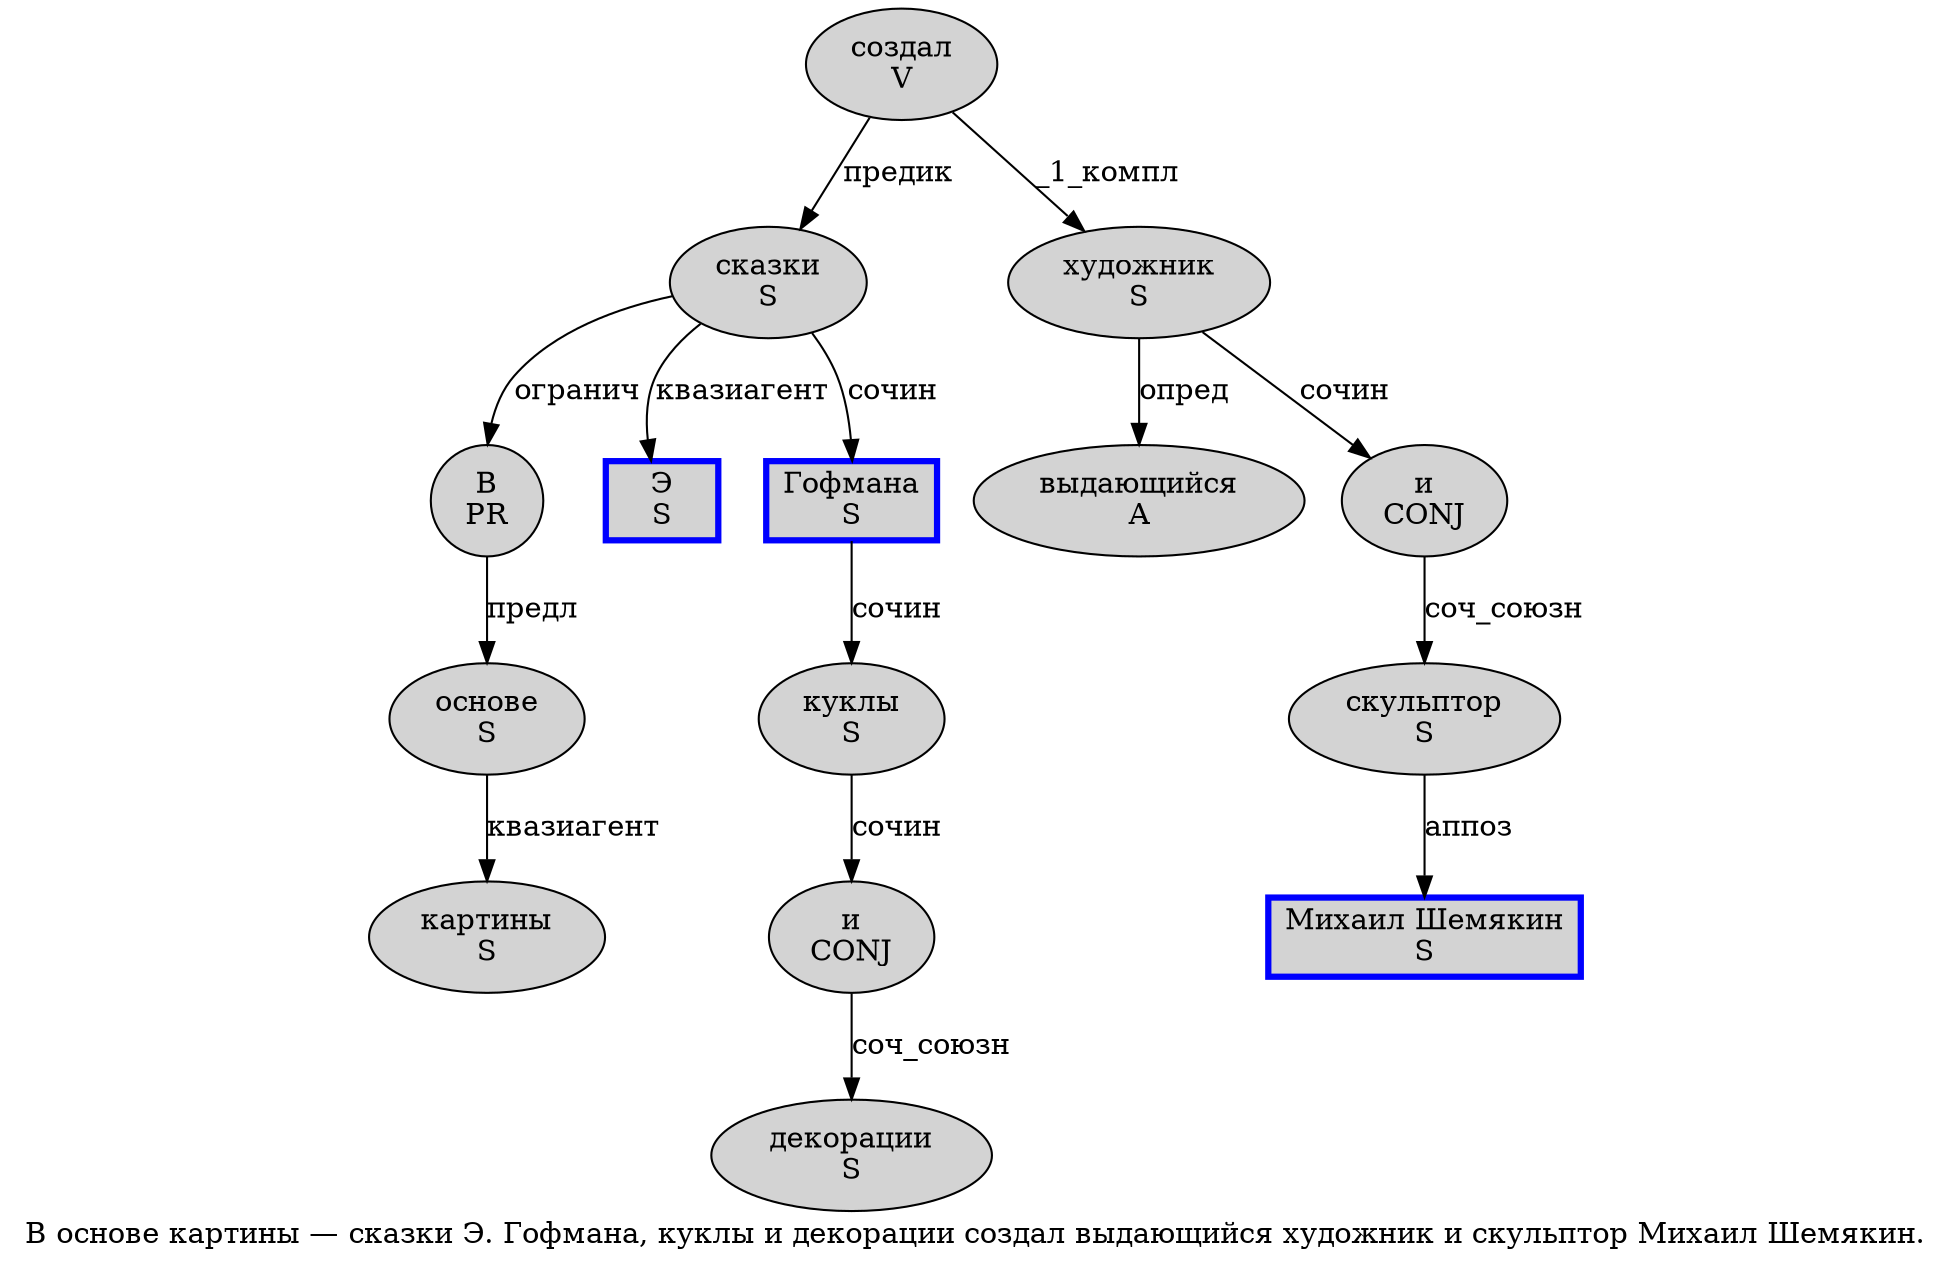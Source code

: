 digraph SENTENCE_1458 {
	graph [label="В основе картины — сказки Э. Гофмана, куклы и декорации создал выдающийся художник и скульптор Михаил Шемякин."]
	node [style=filled]
		0 [label="В
PR" color="" fillcolor=lightgray penwidth=1 shape=ellipse]
		1 [label="основе
S" color="" fillcolor=lightgray penwidth=1 shape=ellipse]
		2 [label="картины
S" color="" fillcolor=lightgray penwidth=1 shape=ellipse]
		4 [label="сказки
S" color="" fillcolor=lightgray penwidth=1 shape=ellipse]
		5 [label="Э
S" color=blue fillcolor=lightgray penwidth=3 shape=box]
		7 [label="Гофмана
S" color=blue fillcolor=lightgray penwidth=3 shape=box]
		9 [label="куклы
S" color="" fillcolor=lightgray penwidth=1 shape=ellipse]
		10 [label="и
CONJ" color="" fillcolor=lightgray penwidth=1 shape=ellipse]
		11 [label="декорации
S" color="" fillcolor=lightgray penwidth=1 shape=ellipse]
		12 [label="создал
V" color="" fillcolor=lightgray penwidth=1 shape=ellipse]
		13 [label="выдающийся
A" color="" fillcolor=lightgray penwidth=1 shape=ellipse]
		14 [label="художник
S" color="" fillcolor=lightgray penwidth=1 shape=ellipse]
		15 [label="и
CONJ" color="" fillcolor=lightgray penwidth=1 shape=ellipse]
		16 [label="скульптор
S" color="" fillcolor=lightgray penwidth=1 shape=ellipse]
		17 [label="Михаил Шемякин
S" color=blue fillcolor=lightgray penwidth=3 shape=box]
			15 -> 16 [label="соч_союзн"]
			9 -> 10 [label="сочин"]
			10 -> 11 [label="соч_союзн"]
			16 -> 17 [label="аппоз"]
			7 -> 9 [label="сочин"]
			12 -> 4 [label="предик"]
			12 -> 14 [label="_1_компл"]
			0 -> 1 [label="предл"]
			1 -> 2 [label="квазиагент"]
			4 -> 0 [label="огранич"]
			4 -> 5 [label="квазиагент"]
			4 -> 7 [label="сочин"]
			14 -> 13 [label="опред"]
			14 -> 15 [label="сочин"]
}